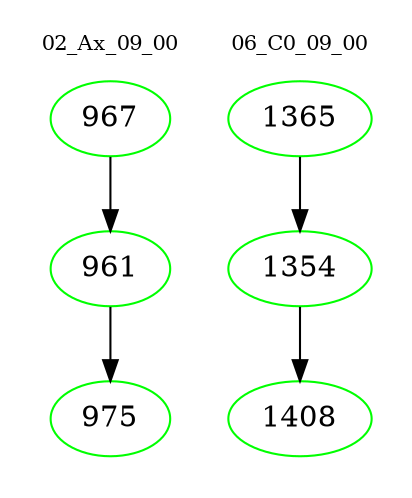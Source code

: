 digraph{
subgraph cluster_0 {
color = white
label = "02_Ax_09_00";
fontsize=10;
T0_967 [label="967", color="green"]
T0_967 -> T0_961 [color="black"]
T0_961 [label="961", color="green"]
T0_961 -> T0_975 [color="black"]
T0_975 [label="975", color="green"]
}
subgraph cluster_1 {
color = white
label = "06_C0_09_00";
fontsize=10;
T1_1365 [label="1365", color="green"]
T1_1365 -> T1_1354 [color="black"]
T1_1354 [label="1354", color="green"]
T1_1354 -> T1_1408 [color="black"]
T1_1408 [label="1408", color="green"]
}
}

